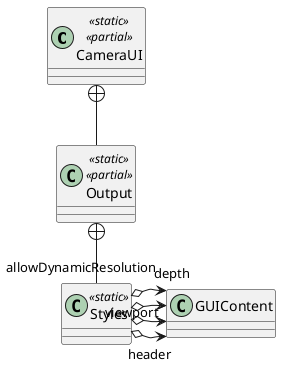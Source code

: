 @startuml
class CameraUI <<static>> <<partial>> {
}
class Output <<static>> <<partial>> {
}
class Styles <<static>> {
}
CameraUI +-- Output
Output +-- Styles
Styles o-> "header" GUIContent
Styles o-> "viewport" GUIContent
Styles o-> "allowDynamicResolution" GUIContent
Styles o-> "depth" GUIContent
@enduml
